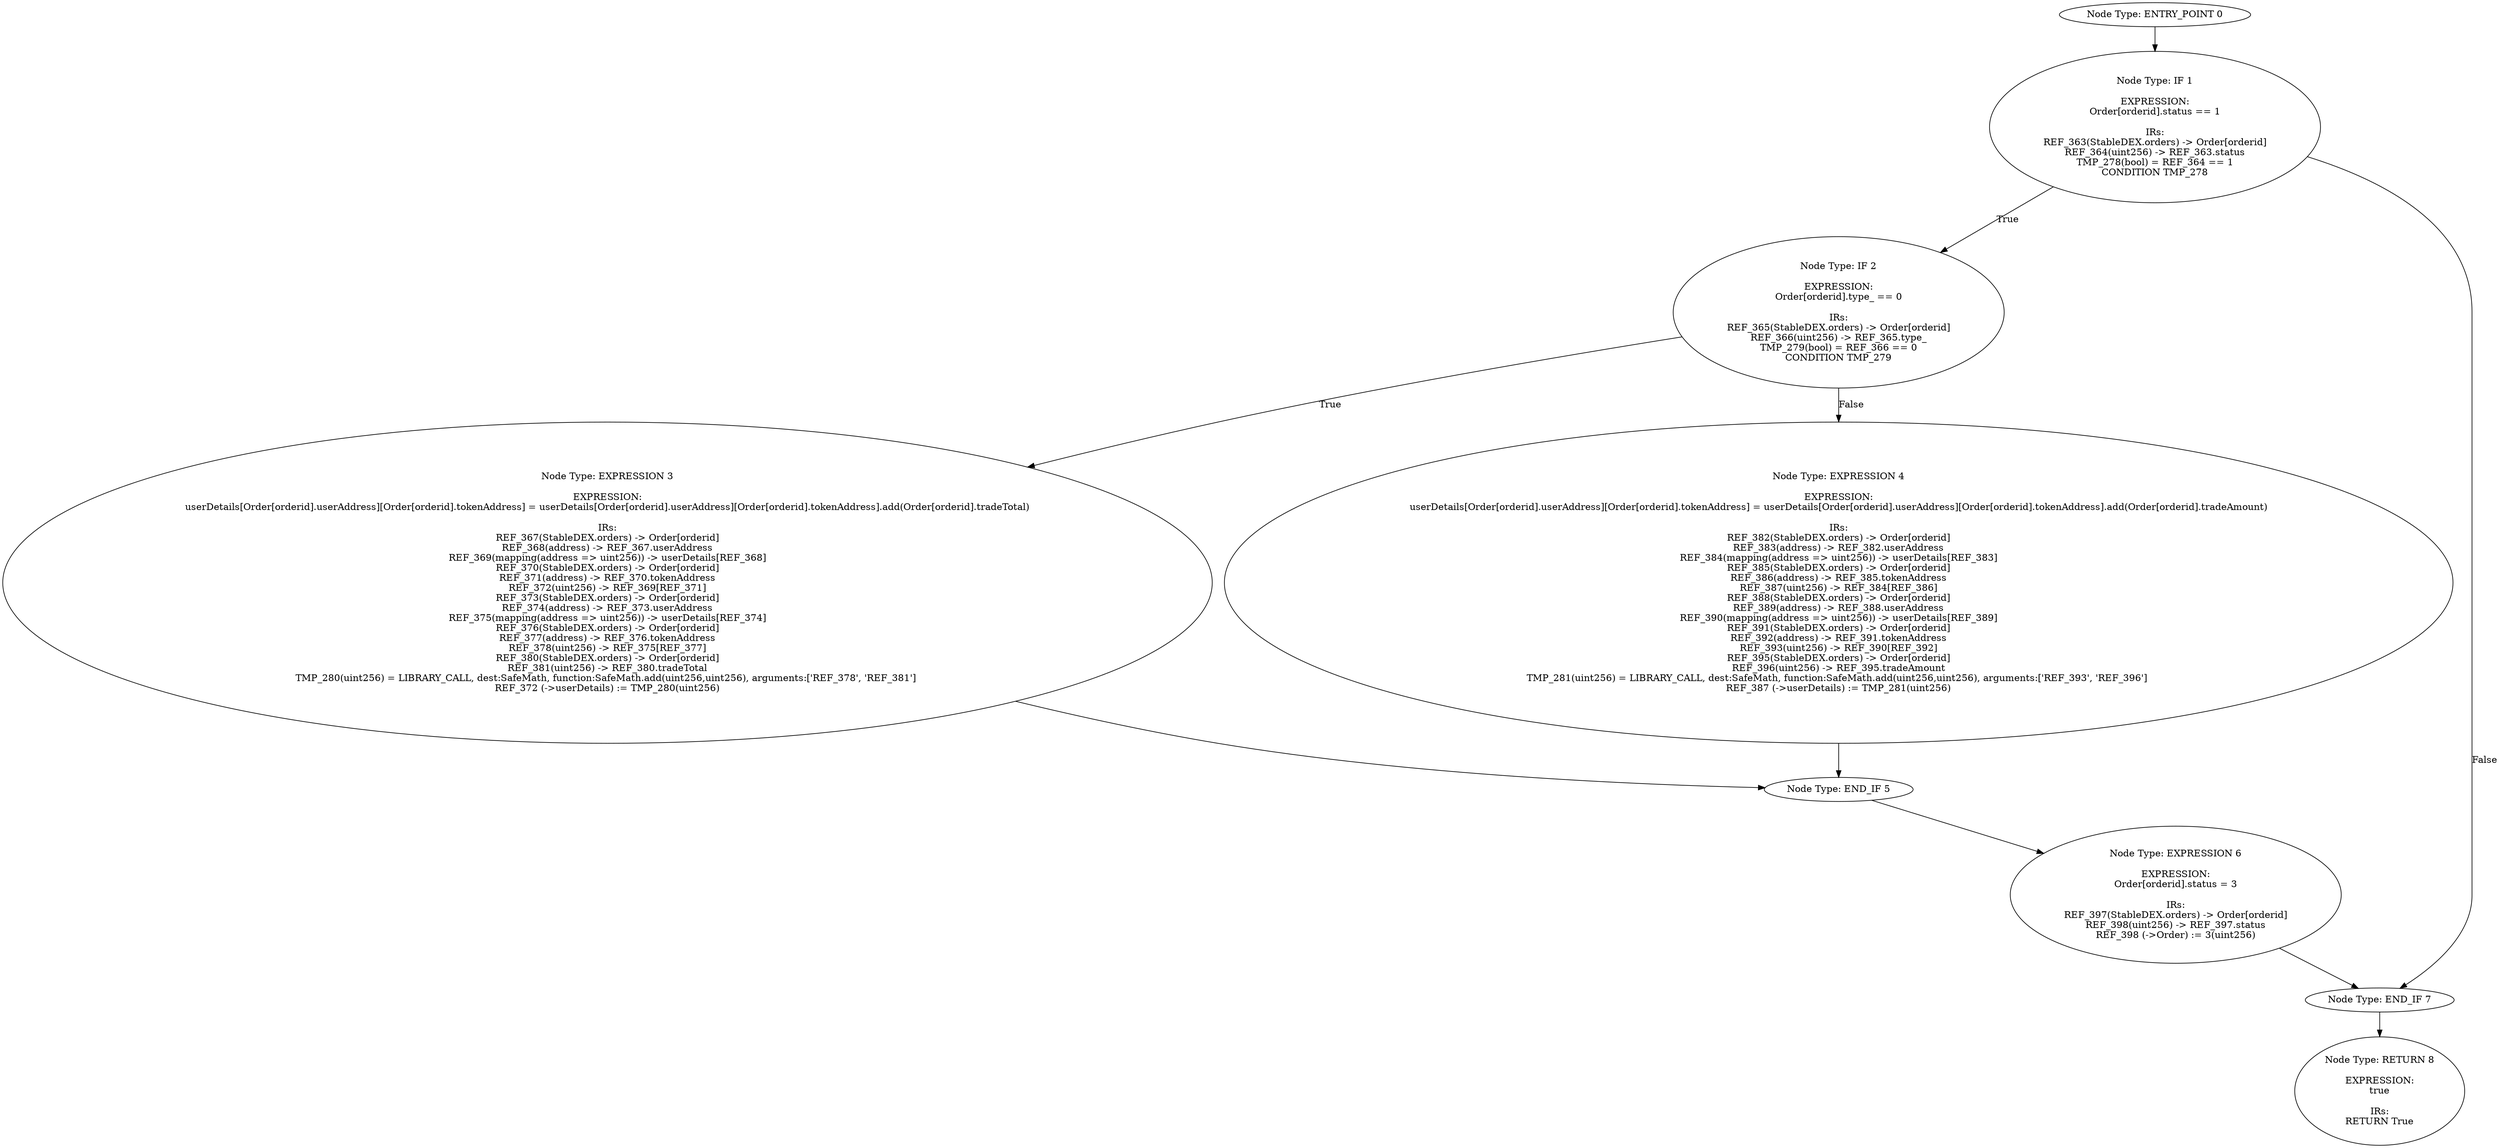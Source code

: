 digraph{
0[label="Node Type: ENTRY_POINT 0
"];
0->1;
1[label="Node Type: IF 1

EXPRESSION:
Order[orderid].status == 1

IRs:
REF_363(StableDEX.orders) -> Order[orderid]
REF_364(uint256) -> REF_363.status
TMP_278(bool) = REF_364 == 1
CONDITION TMP_278"];
1->2[label="True"];
1->7[label="False"];
2[label="Node Type: IF 2

EXPRESSION:
Order[orderid].type_ == 0

IRs:
REF_365(StableDEX.orders) -> Order[orderid]
REF_366(uint256) -> REF_365.type_
TMP_279(bool) = REF_366 == 0
CONDITION TMP_279"];
2->3[label="True"];
2->4[label="False"];
3[label="Node Type: EXPRESSION 3

EXPRESSION:
userDetails[Order[orderid].userAddress][Order[orderid].tokenAddress] = userDetails[Order[orderid].userAddress][Order[orderid].tokenAddress].add(Order[orderid].tradeTotal)

IRs:
REF_367(StableDEX.orders) -> Order[orderid]
REF_368(address) -> REF_367.userAddress
REF_369(mapping(address => uint256)) -> userDetails[REF_368]
REF_370(StableDEX.orders) -> Order[orderid]
REF_371(address) -> REF_370.tokenAddress
REF_372(uint256) -> REF_369[REF_371]
REF_373(StableDEX.orders) -> Order[orderid]
REF_374(address) -> REF_373.userAddress
REF_375(mapping(address => uint256)) -> userDetails[REF_374]
REF_376(StableDEX.orders) -> Order[orderid]
REF_377(address) -> REF_376.tokenAddress
REF_378(uint256) -> REF_375[REF_377]
REF_380(StableDEX.orders) -> Order[orderid]
REF_381(uint256) -> REF_380.tradeTotal
TMP_280(uint256) = LIBRARY_CALL, dest:SafeMath, function:SafeMath.add(uint256,uint256), arguments:['REF_378', 'REF_381'] 
REF_372 (->userDetails) := TMP_280(uint256)"];
3->5;
4[label="Node Type: EXPRESSION 4

EXPRESSION:
userDetails[Order[orderid].userAddress][Order[orderid].tokenAddress] = userDetails[Order[orderid].userAddress][Order[orderid].tokenAddress].add(Order[orderid].tradeAmount)

IRs:
REF_382(StableDEX.orders) -> Order[orderid]
REF_383(address) -> REF_382.userAddress
REF_384(mapping(address => uint256)) -> userDetails[REF_383]
REF_385(StableDEX.orders) -> Order[orderid]
REF_386(address) -> REF_385.tokenAddress
REF_387(uint256) -> REF_384[REF_386]
REF_388(StableDEX.orders) -> Order[orderid]
REF_389(address) -> REF_388.userAddress
REF_390(mapping(address => uint256)) -> userDetails[REF_389]
REF_391(StableDEX.orders) -> Order[orderid]
REF_392(address) -> REF_391.tokenAddress
REF_393(uint256) -> REF_390[REF_392]
REF_395(StableDEX.orders) -> Order[orderid]
REF_396(uint256) -> REF_395.tradeAmount
TMP_281(uint256) = LIBRARY_CALL, dest:SafeMath, function:SafeMath.add(uint256,uint256), arguments:['REF_393', 'REF_396'] 
REF_387 (->userDetails) := TMP_281(uint256)"];
4->5;
5[label="Node Type: END_IF 5
"];
5->6;
6[label="Node Type: EXPRESSION 6

EXPRESSION:
Order[orderid].status = 3

IRs:
REF_397(StableDEX.orders) -> Order[orderid]
REF_398(uint256) -> REF_397.status
REF_398 (->Order) := 3(uint256)"];
6->7;
7[label="Node Type: END_IF 7
"];
7->8;
8[label="Node Type: RETURN 8

EXPRESSION:
true

IRs:
RETURN True"];
}
